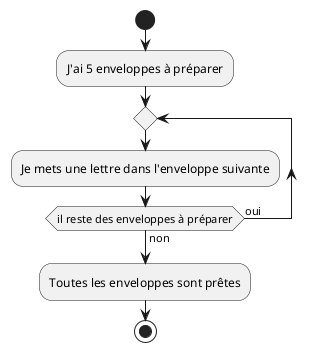 @startuml
start
:J'ai 5 enveloppes à préparer;
repeat
  :Je mets une lettre dans l'enveloppe suivante;
repeat while (il reste des enveloppes à préparer) is (oui) not (non)
:Toutes les enveloppes sont prêtes;
stop
@enduml

